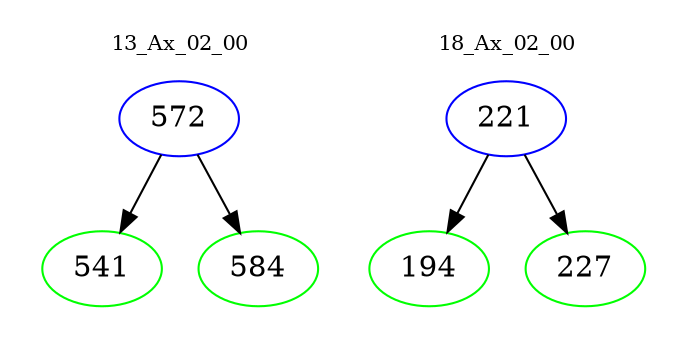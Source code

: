 digraph{
subgraph cluster_0 {
color = white
label = "13_Ax_02_00";
fontsize=10;
T0_572 [label="572", color="blue"]
T0_572 -> T0_541 [color="black"]
T0_541 [label="541", color="green"]
T0_572 -> T0_584 [color="black"]
T0_584 [label="584", color="green"]
}
subgraph cluster_1 {
color = white
label = "18_Ax_02_00";
fontsize=10;
T1_221 [label="221", color="blue"]
T1_221 -> T1_194 [color="black"]
T1_194 [label="194", color="green"]
T1_221 -> T1_227 [color="black"]
T1_227 [label="227", color="green"]
}
}
